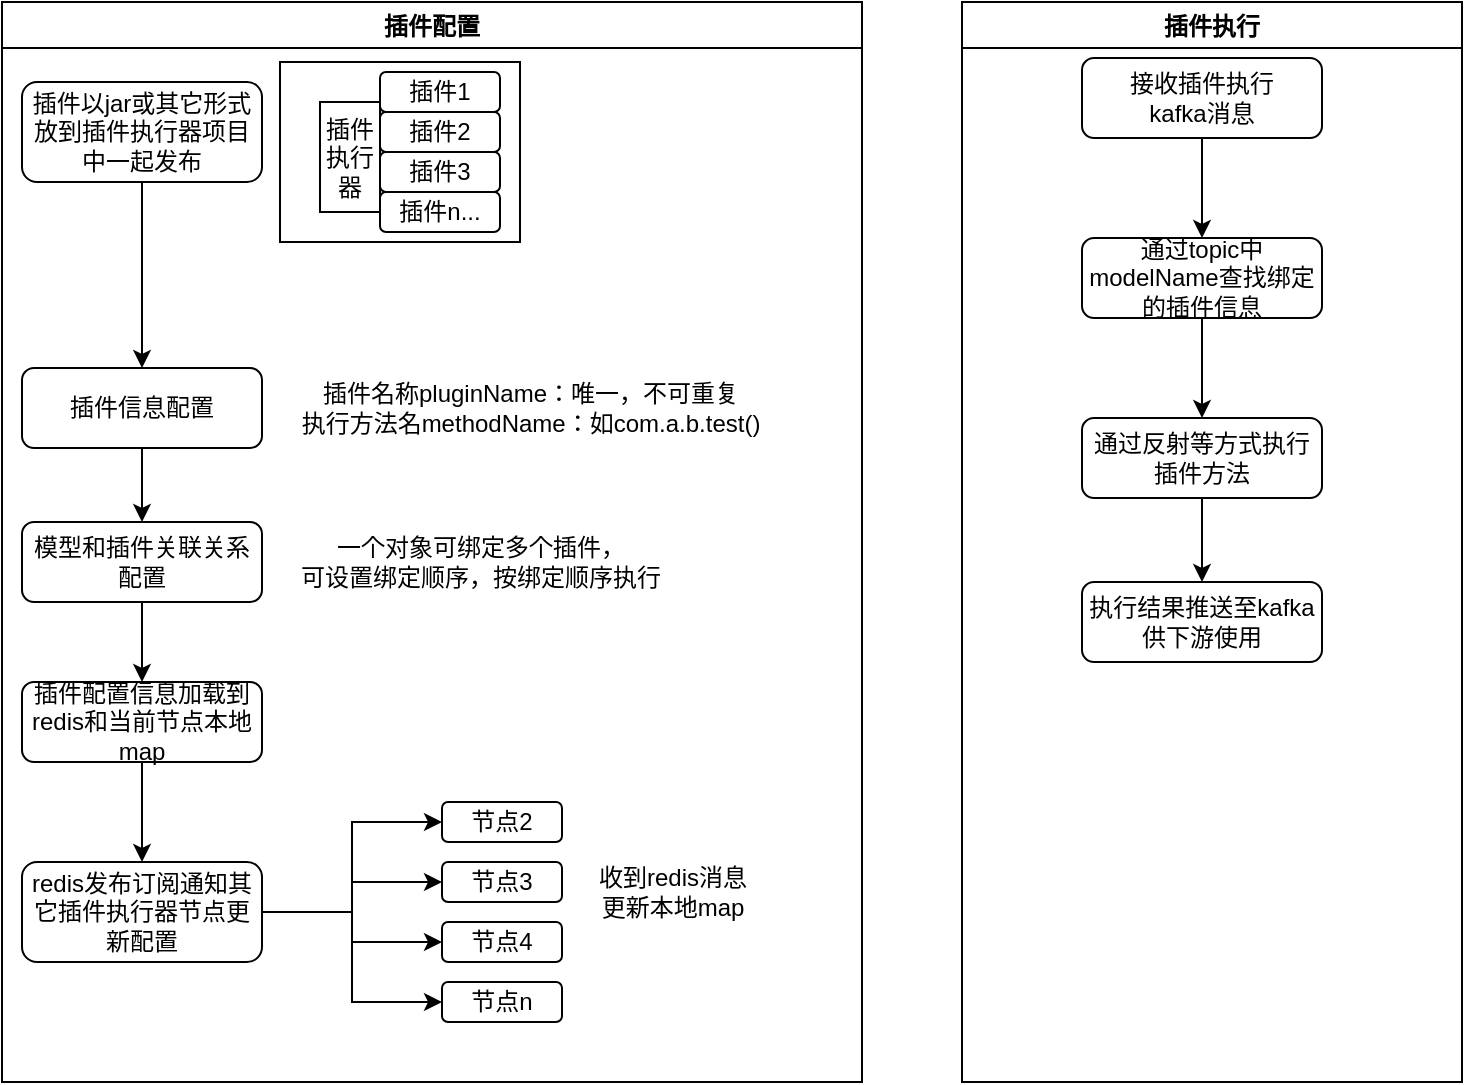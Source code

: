 <mxfile version="20.5.3" type="github">
  <diagram id="C5RBs43oDa-KdzZeNtuy" name="Page-1">
    <mxGraphModel dx="1095" dy="631" grid="1" gridSize="10" guides="1" tooltips="1" connect="1" arrows="1" fold="1" page="1" pageScale="1" pageWidth="827" pageHeight="1169" math="0" shadow="0">
      <root>
        <mxCell id="WIyWlLk6GJQsqaUBKTNV-0" />
        <mxCell id="WIyWlLk6GJQsqaUBKTNV-1" parent="WIyWlLk6GJQsqaUBKTNV-0" />
        <mxCell id="ETs4q4Kw1hkocGIjMl85-0" value="插件执行" style="swimlane;" vertex="1" parent="WIyWlLk6GJQsqaUBKTNV-1">
          <mxGeometry x="510" y="40" width="250" height="540" as="geometry">
            <mxRectangle x="510" y="40" width="80" height="23" as="alternateBounds" />
          </mxGeometry>
        </mxCell>
        <mxCell id="ETs4q4Kw1hkocGIjMl85-1" value="执行结果推送至kafka供下游使用" style="rounded=1;whiteSpace=wrap;html=1;fontSize=12;glass=0;strokeWidth=1;shadow=0;" vertex="1" parent="ETs4q4Kw1hkocGIjMl85-0">
          <mxGeometry x="60" y="290" width="120" height="40" as="geometry" />
        </mxCell>
        <mxCell id="ETs4q4Kw1hkocGIjMl85-2" value="接收插件执行&lt;br&gt;kafka消息" style="rounded=1;whiteSpace=wrap;html=1;fontSize=12;glass=0;strokeWidth=1;shadow=0;" vertex="1" parent="ETs4q4Kw1hkocGIjMl85-0">
          <mxGeometry x="60" y="28" width="120" height="40" as="geometry" />
        </mxCell>
        <mxCell id="ETs4q4Kw1hkocGIjMl85-3" value="&lt;span&gt;通过topic中modelName查找绑定的插件信息&lt;/span&gt;" style="rounded=1;whiteSpace=wrap;html=1;fontSize=12;glass=0;strokeWidth=1;shadow=0;" vertex="1" parent="ETs4q4Kw1hkocGIjMl85-0">
          <mxGeometry x="60" y="118" width="120" height="40" as="geometry" />
        </mxCell>
        <mxCell id="ETs4q4Kw1hkocGIjMl85-4" value="" style="edgeStyle=orthogonalEdgeStyle;rounded=0;orthogonalLoop=1;jettySize=auto;html=1;" edge="1" parent="ETs4q4Kw1hkocGIjMl85-0" source="ETs4q4Kw1hkocGIjMl85-2" target="ETs4q4Kw1hkocGIjMl85-3">
          <mxGeometry relative="1" as="geometry" />
        </mxCell>
        <mxCell id="ETs4q4Kw1hkocGIjMl85-5" value="" style="edgeStyle=orthogonalEdgeStyle;rounded=0;orthogonalLoop=1;jettySize=auto;html=1;" edge="1" parent="ETs4q4Kw1hkocGIjMl85-0" source="ETs4q4Kw1hkocGIjMl85-6" target="ETs4q4Kw1hkocGIjMl85-1">
          <mxGeometry relative="1" as="geometry" />
        </mxCell>
        <mxCell id="ETs4q4Kw1hkocGIjMl85-6" value="通过反射等方式执行插件方法" style="rounded=1;whiteSpace=wrap;html=1;fontSize=12;glass=0;strokeWidth=1;shadow=0;" vertex="1" parent="ETs4q4Kw1hkocGIjMl85-0">
          <mxGeometry x="60" y="208" width="120" height="40" as="geometry" />
        </mxCell>
        <mxCell id="ETs4q4Kw1hkocGIjMl85-7" value="" style="edgeStyle=orthogonalEdgeStyle;rounded=0;orthogonalLoop=1;jettySize=auto;html=1;" edge="1" parent="ETs4q4Kw1hkocGIjMl85-0" source="ETs4q4Kw1hkocGIjMl85-3" target="ETs4q4Kw1hkocGIjMl85-6">
          <mxGeometry relative="1" as="geometry" />
        </mxCell>
        <mxCell id="ETs4q4Kw1hkocGIjMl85-8" value="插件配置" style="swimlane;" vertex="1" parent="WIyWlLk6GJQsqaUBKTNV-1">
          <mxGeometry x="30" y="40" width="430" height="540" as="geometry" />
        </mxCell>
        <mxCell id="ETs4q4Kw1hkocGIjMl85-9" value="" style="rounded=0;whiteSpace=wrap;html=1;" vertex="1" parent="ETs4q4Kw1hkocGIjMl85-8">
          <mxGeometry x="139" y="30" width="120" height="90" as="geometry" />
        </mxCell>
        <mxCell id="ETs4q4Kw1hkocGIjMl85-10" value="插件信息配置" style="rounded=1;whiteSpace=wrap;html=1;fontSize=12;glass=0;strokeWidth=1;shadow=0;" vertex="1" parent="ETs4q4Kw1hkocGIjMl85-8">
          <mxGeometry x="10" y="183" width="120" height="40" as="geometry" />
        </mxCell>
        <mxCell id="ETs4q4Kw1hkocGIjMl85-11" value="插件名称pluginName：唯一，不可重复&lt;br&gt;执行方法名methodName：如com.a.b.test()" style="text;html=1;resizable=0;autosize=1;align=center;verticalAlign=middle;points=[];fillColor=none;strokeColor=none;rounded=0;" vertex="1" parent="ETs4q4Kw1hkocGIjMl85-8">
          <mxGeometry x="139" y="188" width="250" height="30" as="geometry" />
        </mxCell>
        <mxCell id="ETs4q4Kw1hkocGIjMl85-12" value="插件配置信息加载到redis和当前节点本地map" style="rounded=1;whiteSpace=wrap;html=1;fontSize=12;glass=0;strokeWidth=1;shadow=0;" vertex="1" parent="ETs4q4Kw1hkocGIjMl85-8">
          <mxGeometry x="10" y="340" width="120" height="40" as="geometry" />
        </mxCell>
        <mxCell id="ETs4q4Kw1hkocGIjMl85-13" value="redis发布订阅通知其它插件执行器节点更新配置" style="rounded=1;whiteSpace=wrap;html=1;fontSize=12;glass=0;strokeWidth=1;shadow=0;" vertex="1" parent="ETs4q4Kw1hkocGIjMl85-8">
          <mxGeometry x="10" y="430" width="120" height="50" as="geometry" />
        </mxCell>
        <mxCell id="ETs4q4Kw1hkocGIjMl85-14" value="" style="edgeStyle=orthogonalEdgeStyle;rounded=0;orthogonalLoop=1;jettySize=auto;html=1;" edge="1" parent="ETs4q4Kw1hkocGIjMl85-8" source="ETs4q4Kw1hkocGIjMl85-12" target="ETs4q4Kw1hkocGIjMl85-13">
          <mxGeometry relative="1" as="geometry" />
        </mxCell>
        <mxCell id="ETs4q4Kw1hkocGIjMl85-15" value="" style="edgeStyle=orthogonalEdgeStyle;rounded=0;orthogonalLoop=1;jettySize=auto;html=1;" edge="1" parent="ETs4q4Kw1hkocGIjMl85-8" source="ETs4q4Kw1hkocGIjMl85-16" target="ETs4q4Kw1hkocGIjMl85-12">
          <mxGeometry relative="1" as="geometry" />
        </mxCell>
        <mxCell id="ETs4q4Kw1hkocGIjMl85-16" value="模型和插件关联关系配置" style="rounded=1;whiteSpace=wrap;html=1;fontSize=12;glass=0;strokeWidth=1;shadow=0;" vertex="1" parent="ETs4q4Kw1hkocGIjMl85-8">
          <mxGeometry x="10" y="260" width="120" height="40" as="geometry" />
        </mxCell>
        <mxCell id="ETs4q4Kw1hkocGIjMl85-17" value="" style="edgeStyle=orthogonalEdgeStyle;rounded=0;orthogonalLoop=1;jettySize=auto;html=1;" edge="1" parent="ETs4q4Kw1hkocGIjMl85-8" source="ETs4q4Kw1hkocGIjMl85-10" target="ETs4q4Kw1hkocGIjMl85-16">
          <mxGeometry relative="1" as="geometry" />
        </mxCell>
        <mxCell id="ETs4q4Kw1hkocGIjMl85-18" value="节点2" style="rounded=1;whiteSpace=wrap;html=1;fontSize=12;glass=0;strokeWidth=1;shadow=0;" vertex="1" parent="ETs4q4Kw1hkocGIjMl85-8">
          <mxGeometry x="220" y="400" width="60" height="20" as="geometry" />
        </mxCell>
        <mxCell id="ETs4q4Kw1hkocGIjMl85-19" style="edgeStyle=orthogonalEdgeStyle;rounded=0;orthogonalLoop=1;jettySize=auto;html=1;exitX=1;exitY=0.5;exitDx=0;exitDy=0;entryX=0;entryY=0.5;entryDx=0;entryDy=0;" edge="1" parent="ETs4q4Kw1hkocGIjMl85-8" source="ETs4q4Kw1hkocGIjMl85-13" target="ETs4q4Kw1hkocGIjMl85-18">
          <mxGeometry relative="1" as="geometry" />
        </mxCell>
        <mxCell id="ETs4q4Kw1hkocGIjMl85-20" value="节点3" style="rounded=1;whiteSpace=wrap;html=1;fontSize=12;glass=0;strokeWidth=1;shadow=0;" vertex="1" parent="ETs4q4Kw1hkocGIjMl85-8">
          <mxGeometry x="220" y="430" width="60" height="20" as="geometry" />
        </mxCell>
        <mxCell id="ETs4q4Kw1hkocGIjMl85-21" style="edgeStyle=orthogonalEdgeStyle;rounded=0;orthogonalLoop=1;jettySize=auto;html=1;entryX=0;entryY=0.5;entryDx=0;entryDy=0;" edge="1" parent="ETs4q4Kw1hkocGIjMl85-8" source="ETs4q4Kw1hkocGIjMl85-13" target="ETs4q4Kw1hkocGIjMl85-20">
          <mxGeometry relative="1" as="geometry" />
        </mxCell>
        <mxCell id="ETs4q4Kw1hkocGIjMl85-22" value="节点4" style="rounded=1;whiteSpace=wrap;html=1;fontSize=12;glass=0;strokeWidth=1;shadow=0;" vertex="1" parent="ETs4q4Kw1hkocGIjMl85-8">
          <mxGeometry x="220" y="460" width="60" height="20" as="geometry" />
        </mxCell>
        <mxCell id="ETs4q4Kw1hkocGIjMl85-23" style="edgeStyle=orthogonalEdgeStyle;rounded=0;orthogonalLoop=1;jettySize=auto;html=1;entryX=0;entryY=0.5;entryDx=0;entryDy=0;" edge="1" parent="ETs4q4Kw1hkocGIjMl85-8" source="ETs4q4Kw1hkocGIjMl85-13" target="ETs4q4Kw1hkocGIjMl85-22">
          <mxGeometry relative="1" as="geometry" />
        </mxCell>
        <mxCell id="ETs4q4Kw1hkocGIjMl85-24" value="节点n" style="rounded=1;whiteSpace=wrap;html=1;fontSize=12;glass=0;strokeWidth=1;shadow=0;" vertex="1" parent="ETs4q4Kw1hkocGIjMl85-8">
          <mxGeometry x="220" y="490" width="60" height="20" as="geometry" />
        </mxCell>
        <mxCell id="ETs4q4Kw1hkocGIjMl85-25" style="edgeStyle=orthogonalEdgeStyle;rounded=0;orthogonalLoop=1;jettySize=auto;html=1;entryX=0;entryY=0.5;entryDx=0;entryDy=0;" edge="1" parent="ETs4q4Kw1hkocGIjMl85-8" source="ETs4q4Kw1hkocGIjMl85-13" target="ETs4q4Kw1hkocGIjMl85-24">
          <mxGeometry relative="1" as="geometry" />
        </mxCell>
        <mxCell id="ETs4q4Kw1hkocGIjMl85-26" value="收到redis消息&lt;br&gt;更新本地map" style="text;html=1;resizable=0;autosize=1;align=center;verticalAlign=middle;points=[];fillColor=none;strokeColor=none;rounded=0;" vertex="1" parent="ETs4q4Kw1hkocGIjMl85-8">
          <mxGeometry x="290" y="430" width="90" height="30" as="geometry" />
        </mxCell>
        <mxCell id="ETs4q4Kw1hkocGIjMl85-27" value="" style="edgeStyle=orthogonalEdgeStyle;rounded=0;orthogonalLoop=1;jettySize=auto;html=1;" edge="1" parent="ETs4q4Kw1hkocGIjMl85-8" source="ETs4q4Kw1hkocGIjMl85-28" target="ETs4q4Kw1hkocGIjMl85-10">
          <mxGeometry relative="1" as="geometry" />
        </mxCell>
        <mxCell id="ETs4q4Kw1hkocGIjMl85-28" value="插件以jar或其它形式放到插件执行器项目中一起发布" style="rounded=1;whiteSpace=wrap;html=1;fontSize=12;glass=0;strokeWidth=1;shadow=0;" vertex="1" parent="ETs4q4Kw1hkocGIjMl85-8">
          <mxGeometry x="10" y="40" width="120" height="50" as="geometry" />
        </mxCell>
        <mxCell id="ETs4q4Kw1hkocGIjMl85-29" value="插件1" style="rounded=1;whiteSpace=wrap;html=1;fontSize=12;glass=0;strokeWidth=1;shadow=0;" vertex="1" parent="ETs4q4Kw1hkocGIjMl85-8">
          <mxGeometry x="189" y="35" width="60" height="20" as="geometry" />
        </mxCell>
        <mxCell id="ETs4q4Kw1hkocGIjMl85-30" value="插件2" style="rounded=1;whiteSpace=wrap;html=1;fontSize=12;glass=0;strokeWidth=1;shadow=0;" vertex="1" parent="ETs4q4Kw1hkocGIjMl85-8">
          <mxGeometry x="189" y="55" width="60" height="20" as="geometry" />
        </mxCell>
        <mxCell id="ETs4q4Kw1hkocGIjMl85-31" value="插件3" style="rounded=1;whiteSpace=wrap;html=1;fontSize=12;glass=0;strokeWidth=1;shadow=0;" vertex="1" parent="ETs4q4Kw1hkocGIjMl85-8">
          <mxGeometry x="189" y="75" width="60" height="20" as="geometry" />
        </mxCell>
        <mxCell id="ETs4q4Kw1hkocGIjMl85-32" value="插件n..." style="rounded=1;whiteSpace=wrap;html=1;fontSize=12;glass=0;strokeWidth=1;shadow=0;" vertex="1" parent="ETs4q4Kw1hkocGIjMl85-8">
          <mxGeometry x="189" y="95" width="60" height="20" as="geometry" />
        </mxCell>
        <mxCell id="ETs4q4Kw1hkocGIjMl85-33" value="插件执行器" style="rounded=0;whiteSpace=wrap;html=1;" vertex="1" parent="ETs4q4Kw1hkocGIjMl85-8">
          <mxGeometry x="159" y="50" width="30" height="55" as="geometry" />
        </mxCell>
        <mxCell id="ETs4q4Kw1hkocGIjMl85-34" value="一个对象可绑定多个插件，&lt;br&gt;可设置绑定顺序，按绑定顺序执行" style="text;html=1;resizable=0;autosize=1;align=center;verticalAlign=middle;points=[];fillColor=none;strokeColor=none;rounded=0;" vertex="1" parent="ETs4q4Kw1hkocGIjMl85-8">
          <mxGeometry x="139" y="265" width="200" height="30" as="geometry" />
        </mxCell>
      </root>
    </mxGraphModel>
  </diagram>
</mxfile>
